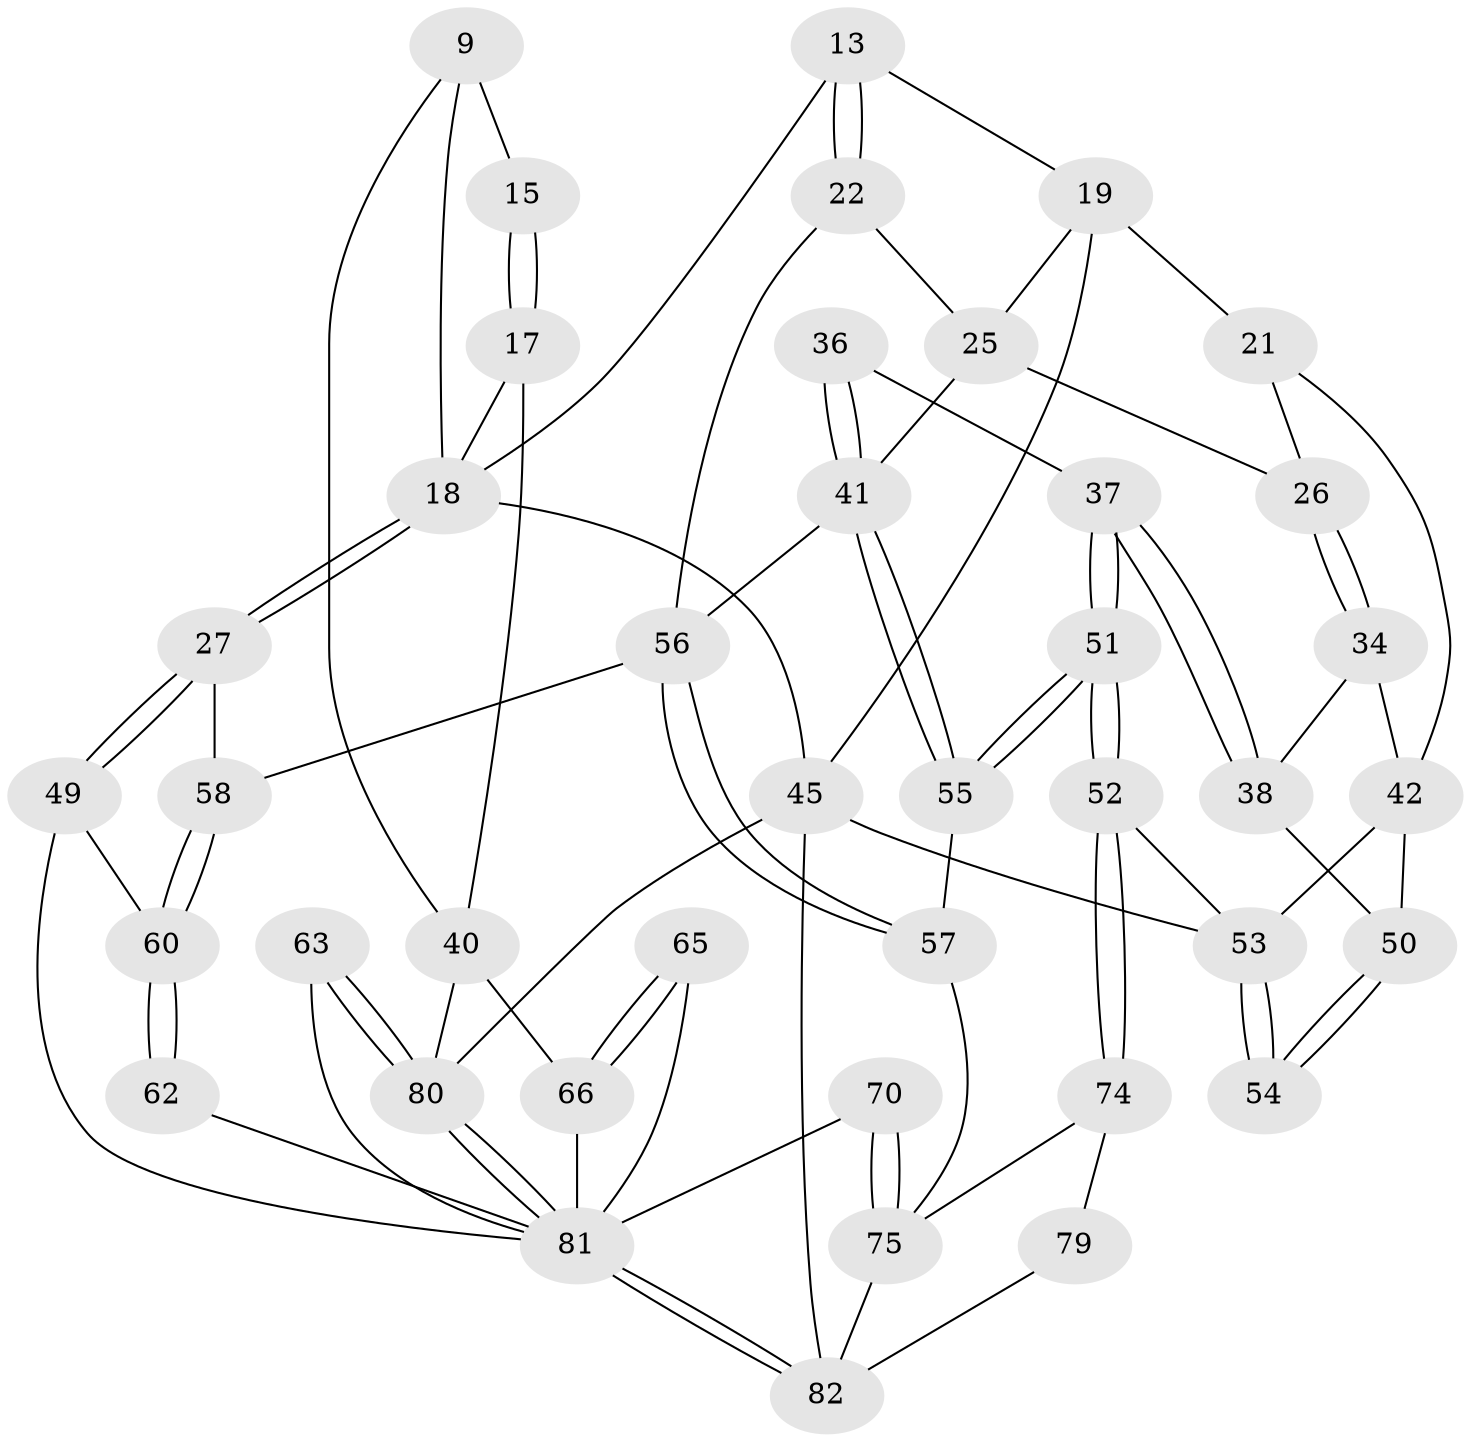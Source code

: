 // original degree distribution, {3: 0.036585365853658534, 6: 0.21951219512195122, 5: 0.524390243902439, 4: 0.21951219512195122}
// Generated by graph-tools (version 1.1) at 2025/00/03/09/25 05:00:42]
// undirected, 41 vertices, 89 edges
graph export_dot {
graph [start="1"]
  node [color=gray90,style=filled];
  9 [pos="+0.8629524096437503+0.049401298541242554",super="+7"];
  13 [pos="+0.4289386279560975+0.18348080586397134"];
  15 [pos="+0.6406752897018088+0"];
  17 [pos="+0.8086942388294797+0.24840296302104145"];
  18 [pos="+0.8022230803987925+0.25207308045652715",super="+12"];
  19 [pos="+0+0.010540483994451098",super="+14+10"];
  21 [pos="+0+0",super="+20"];
  22 [pos="+0.42060115056473957+0.20550222267876486"];
  25 [pos="+0.220205010366044+0.30550248195947294",super="+24+23"];
  26 [pos="+0.16983754557616856+0.320384240569405"];
  27 [pos="+0.6592397067218037+0.3979338447255072"];
  34 [pos="+0.148326424585969+0.36029446963410283"];
  36 [pos="+0.2847483951447452+0.4253701211429603"];
  37 [pos="+0.22169991006101844+0.4564001824226453"];
  38 [pos="+0.13716856863435223+0.420986750230143"];
  40 [pos="+1+0.3005686750395517",super="+16+8"];
  41 [pos="+0.3843759019146481+0.5413153512757829",super="+33+31+30"];
  42 [pos="+0+0.3241493736505652",super="+35"];
  45 [pos="+0+1",super="+3"];
  49 [pos="+0.748056137604489+0.5139767600476055"];
  50 [pos="+0.13322412304979891+0.42366047053655803"];
  51 [pos="+0.2565732949272184+0.6661763362845647"];
  52 [pos="+0.22994460883349235+0.701872567764432"];
  53 [pos="+0.18410142945252028+0.7070500215727773",super="+44+43"];
  54 [pos="+0.08035099472665021+0.5353359034759104"];
  55 [pos="+0.378597277550786+0.5827649957835386"];
  56 [pos="+0.5071307030249295+0.598233545882917",super="+32"];
  57 [pos="+0.4584194967933572+0.6126700205735798"];
  58 [pos="+0.5979992326488893+0.598481203573259",super="+28"];
  60 [pos="+0.6173524424143998+0.624751468942248",super="+59"];
  62 [pos="+0.669660135435644+0.7114246244711554"];
  63 [pos="+1+0.6613236009081153"];
  65 [pos="+0.9088019955170337+0.5987906808627474"];
  66 [pos="+0.8063773247869904+0.7195208184002978",super="+47+46"];
  70 [pos="+0.5712253177032915+0.796998678756778"];
  74 [pos="+0.30318125517588695+0.7797310598764682",super="+73"];
  75 [pos="+0.45013248805632233+0.9551265566494044",super="+72+71"];
  79 [pos="+0.4110825589716898+0.9339491713574194",super="+76"];
  80 [pos="+1+1",super="+2+39"];
  81 [pos="+0.9632028662572866+1",super="+69+61+48"];
  82 [pos="+0.4462733926466467+1",super="+78+77"];
  9 -- 15 [weight=2];
  9 -- 40;
  9 -- 18;
  13 -- 22;
  13 -- 22;
  13 -- 19;
  13 -- 18;
  15 -- 17;
  15 -- 17;
  17 -- 18;
  17 -- 40;
  18 -- 27;
  18 -- 27;
  18 -- 45;
  19 -- 21 [weight=2];
  19 -- 45;
  19 -- 25;
  21 -- 26;
  21 -- 42;
  22 -- 56;
  22 -- 25;
  25 -- 26;
  25 -- 41 [weight=2];
  26 -- 34;
  26 -- 34;
  27 -- 49;
  27 -- 49;
  27 -- 58;
  34 -- 38;
  34 -- 42;
  36 -- 37;
  36 -- 41 [weight=2];
  36 -- 41;
  37 -- 38;
  37 -- 38;
  37 -- 51;
  37 -- 51;
  38 -- 50;
  40 -- 80 [weight=2];
  40 -- 66;
  41 -- 55;
  41 -- 55;
  41 -- 56;
  42 -- 50;
  42 -- 53;
  45 -- 80 [weight=2];
  45 -- 53;
  45 -- 82;
  49 -- 60;
  49 -- 81;
  50 -- 54;
  50 -- 54;
  51 -- 52;
  51 -- 52;
  51 -- 55;
  51 -- 55;
  52 -- 53;
  52 -- 74;
  52 -- 74;
  53 -- 54 [weight=2];
  53 -- 54;
  55 -- 57;
  56 -- 57;
  56 -- 57;
  56 -- 58 [weight=2];
  57 -- 75;
  58 -- 60;
  58 -- 60;
  60 -- 62 [weight=2];
  60 -- 62;
  62 -- 81;
  63 -- 80 [weight=2];
  63 -- 80;
  63 -- 81;
  65 -- 66 [weight=2];
  65 -- 66;
  65 -- 81;
  66 -- 81 [weight=2];
  70 -- 75 [weight=2];
  70 -- 75;
  70 -- 81;
  74 -- 79 [weight=2];
  74 -- 75;
  75 -- 82;
  79 -- 82 [weight=2];
  80 -- 81;
  80 -- 81;
  81 -- 82;
  81 -- 82;
}
